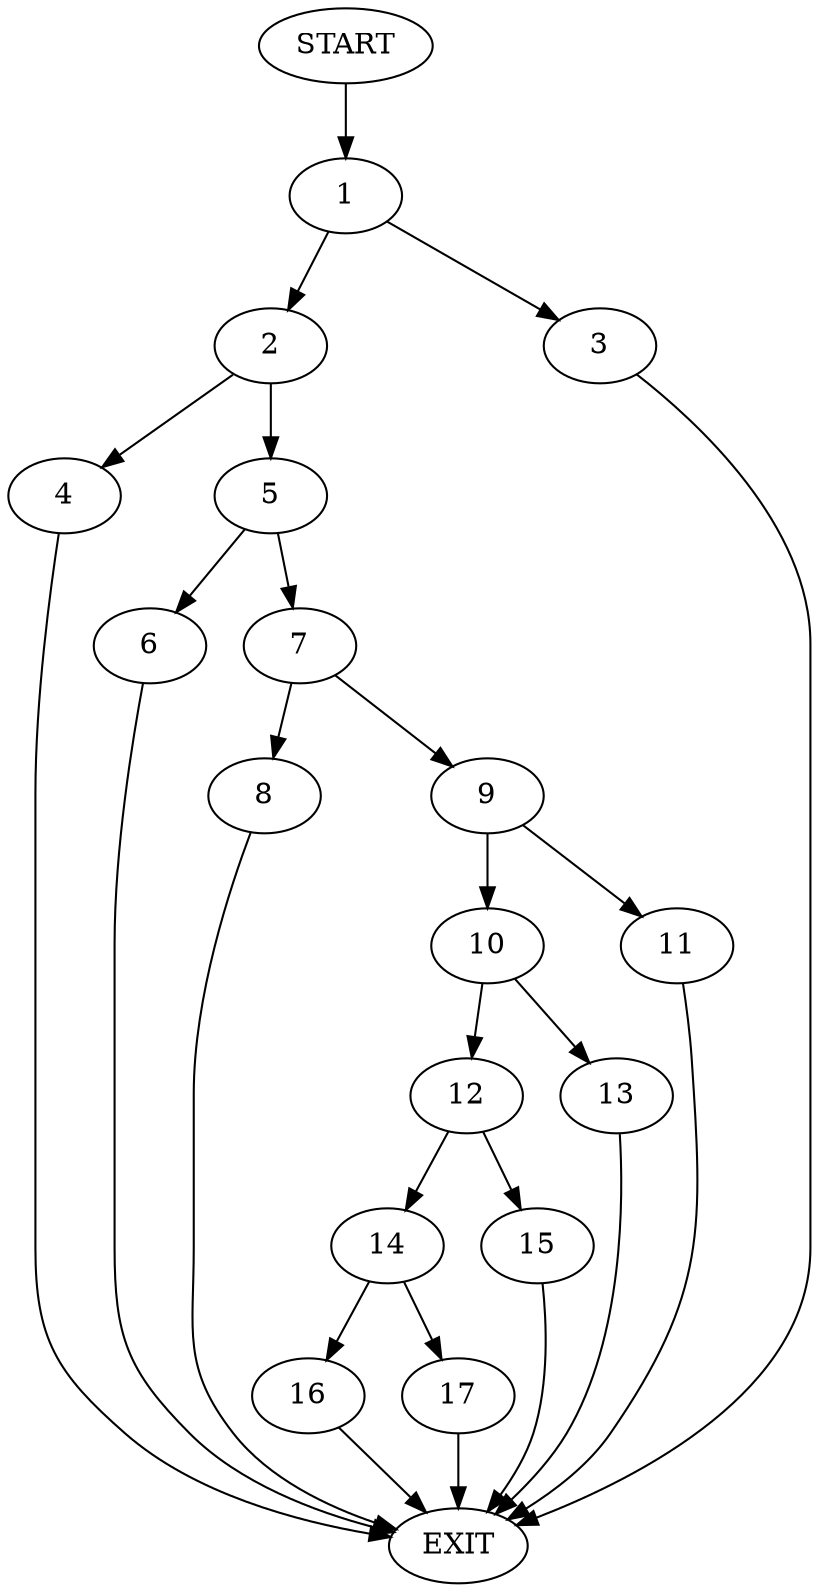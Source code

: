 digraph {
0 [label="START"]
18 [label="EXIT"]
0 -> 1
1 -> 2
1 -> 3
2 -> 4
2 -> 5
3 -> 18
4 -> 18
5 -> 6
5 -> 7
7 -> 8
7 -> 9
6 -> 18
8 -> 18
9 -> 10
9 -> 11
10 -> 12
10 -> 13
11 -> 18
12 -> 14
12 -> 15
13 -> 18
14 -> 16
14 -> 17
15 -> 18
16 -> 18
17 -> 18
}
